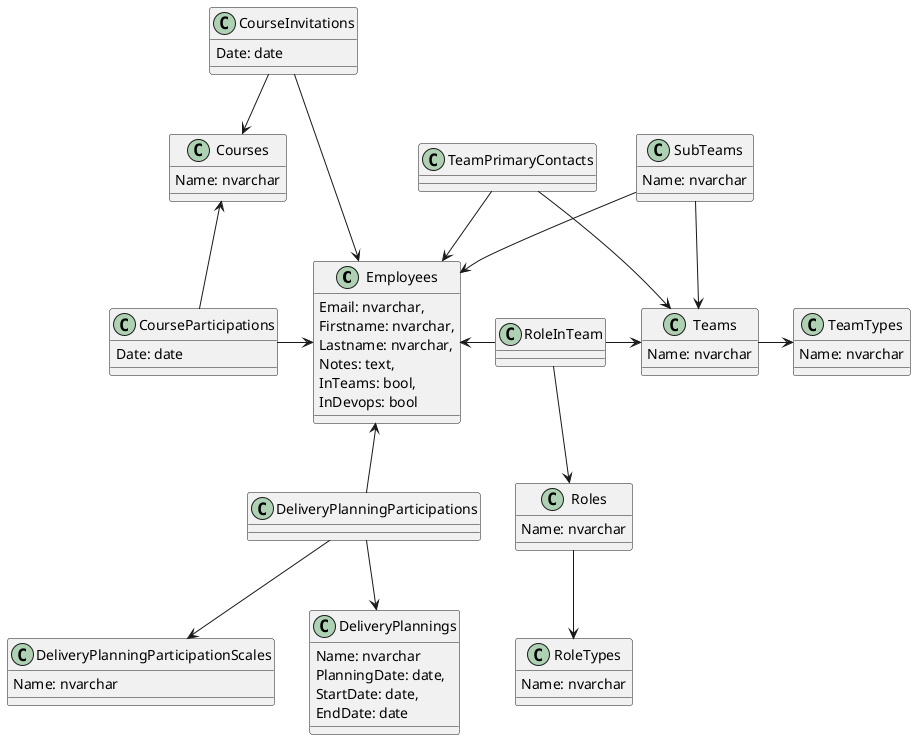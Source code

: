 @startuml

class Employees
{
    Email: nvarchar,
    Firstname: nvarchar,
    Lastname: nvarchar,
    Notes: text,
    InTeams: bool,
    InDevops: bool
}
class Teams
{
    Name: nvarchar
}
class TeamTypes
{
    Name: nvarchar
}
class Courses
{
    Name: nvarchar
}
class Roles
{
    Name: nvarchar
}
class RoleTypes
{
    Name: nvarchar
}
class SubTeams
{
    Name: nvarchar
}
class DeliveryPlannings
{
    Name: nvarchar
    PlanningDate: date,
    StartDate: date,
    EndDate: date
}
class CourseInvitations
{
    Date: date
}
class CourseParticipations
{
    Date: date
}
class DeliveryPlanningParticipationScales
{
    Name: nvarchar
}



RoleInTeam -right-> Teams
RoleInTeam -left-> Employees
RoleInTeam -down-> Roles 

Roles -down-> RoleTypes
Teams -right-> TeamTypes

TeamPrimaryContacts -down-> Employees
TeamPrimaryContacts -> Teams

SubTeams -down-> Employees
SubTeams -> Teams

DeliveryPlanningParticipations -up-> Employees
DeliveryPlanningParticipations --> DeliveryPlannings
DeliveryPlanningParticipations -down-> DeliveryPlanningParticipationScales


CourseParticipations -right->Employees
CourseParticipations -up->Courses
CourseInvitations -right-> Employees
CourseInvitations --> Courses




@enduml